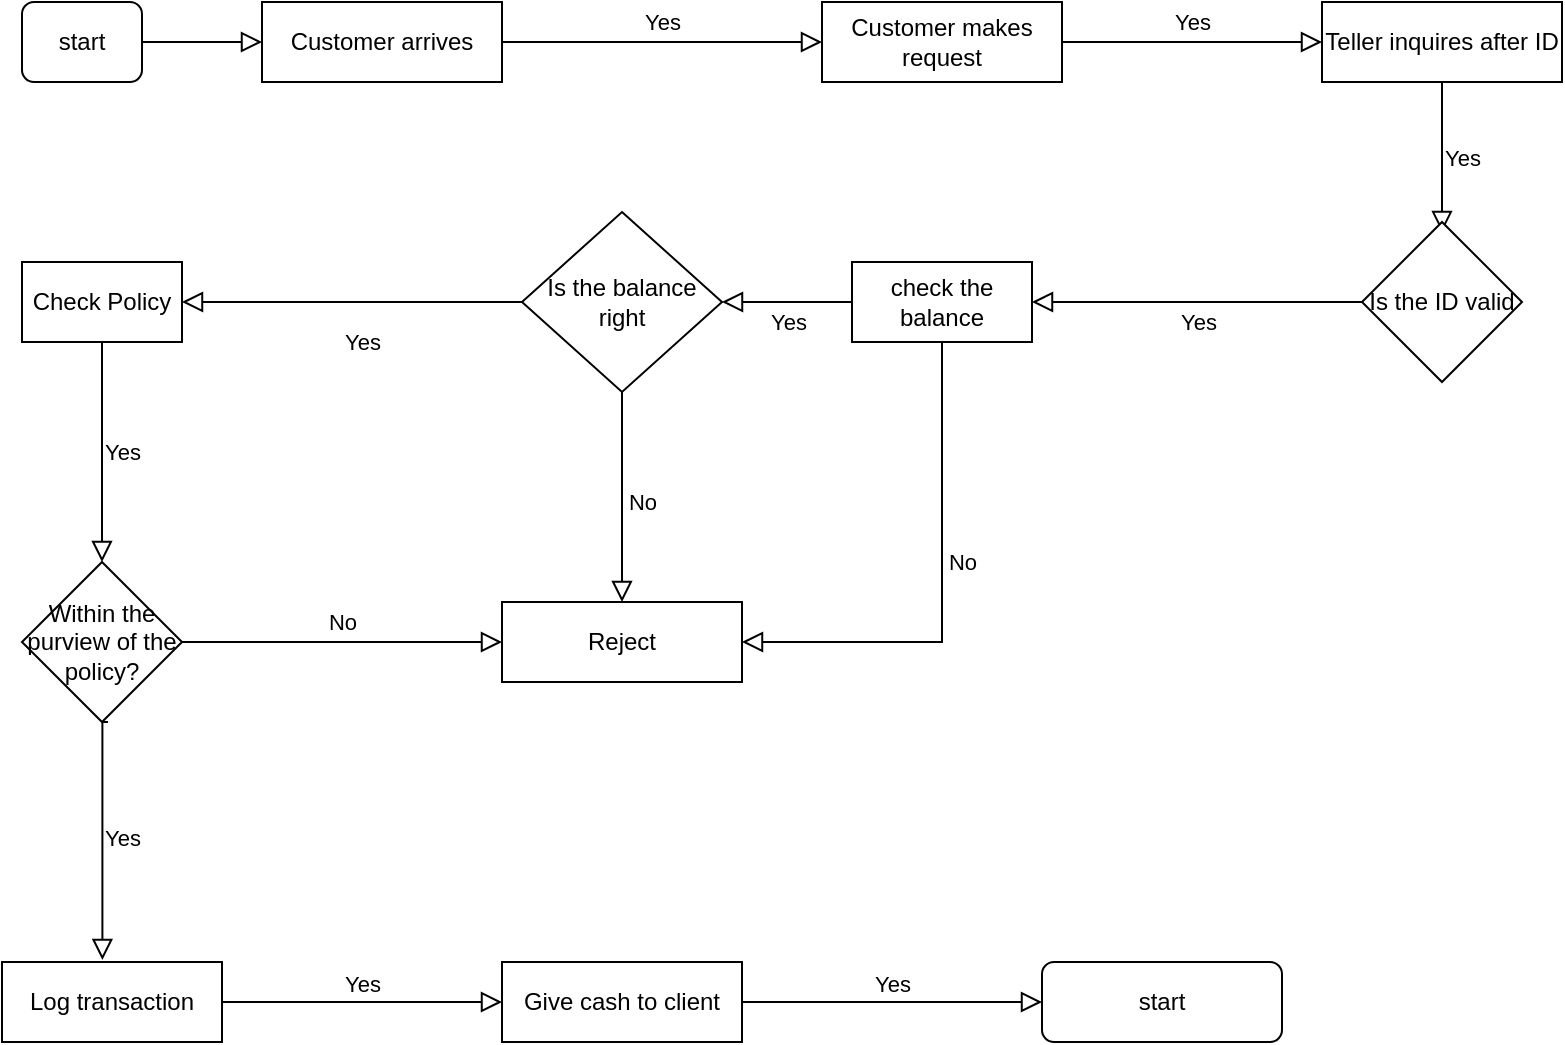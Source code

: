 <mxfile version="14.4.6" type="device"><diagram id="C5RBs43oDa-KdzZeNtuy" name="Page-1"><mxGraphModel dx="1038" dy="548" grid="1" gridSize="10" guides="1" tooltips="1" connect="1" arrows="1" fold="1" page="1" pageScale="1" pageWidth="827" pageHeight="1169" math="0" shadow="0"><root><mxCell id="WIyWlLk6GJQsqaUBKTNV-0"/><mxCell id="WIyWlLk6GJQsqaUBKTNV-1" parent="WIyWlLk6GJQsqaUBKTNV-0"/><mxCell id="WIyWlLk6GJQsqaUBKTNV-2" value="" style="rounded=0;html=1;jettySize=auto;orthogonalLoop=1;fontSize=11;endArrow=block;endFill=0;endSize=8;strokeWidth=1;shadow=0;labelBackgroundColor=none;edgeStyle=orthogonalEdgeStyle;entryX=0;entryY=0.5;entryDx=0;entryDy=0;exitX=1;exitY=0.5;exitDx=0;exitDy=0;" parent="WIyWlLk6GJQsqaUBKTNV-1" source="p3_vlEpf6Avq4seUUZpo-0" target="p3_vlEpf6Avq4seUUZpo-2" edge="1"><mxGeometry relative="1" as="geometry"><mxPoint x="130" y="59.5" as="sourcePoint"/><mxPoint x="130" y="59.5" as="targetPoint"/><Array as="points"/></mxGeometry></mxCell><mxCell id="WIyWlLk6GJQsqaUBKTNV-9" value="Yes" style="edgeStyle=orthogonalEdgeStyle;rounded=0;html=1;jettySize=auto;orthogonalLoop=1;fontSize=11;endArrow=block;endFill=0;endSize=8;strokeWidth=1;shadow=0;labelBackgroundColor=none;entryX=0;entryY=0.5;entryDx=0;entryDy=0;exitX=1;exitY=0.5;exitDx=0;exitDy=0;" parent="WIyWlLk6GJQsqaUBKTNV-1" source="p3_vlEpf6Avq4seUUZpo-2" target="p3_vlEpf6Avq4seUUZpo-4" edge="1"><mxGeometry y="10" relative="1" as="geometry"><mxPoint as="offset"/><mxPoint x="270" y="330" as="sourcePoint"/><mxPoint x="320" y="330" as="targetPoint"/><Array as="points"><mxPoint x="300" y="60"/><mxPoint x="300" y="60"/></Array></mxGeometry></mxCell><mxCell id="p3_vlEpf6Avq4seUUZpo-0" value="start" style="rounded=1;whiteSpace=wrap;html=1;" vertex="1" parent="WIyWlLk6GJQsqaUBKTNV-1"><mxGeometry x="40" y="40" width="60" height="40" as="geometry"/></mxCell><mxCell id="p3_vlEpf6Avq4seUUZpo-2" value="Customer arrives" style="rounded=0;whiteSpace=wrap;html=1;" vertex="1" parent="WIyWlLk6GJQsqaUBKTNV-1"><mxGeometry x="160" y="40" width="120" height="40" as="geometry"/></mxCell><mxCell id="p3_vlEpf6Avq4seUUZpo-3" value="Teller inquires after ID" style="rounded=0;whiteSpace=wrap;html=1;" vertex="1" parent="WIyWlLk6GJQsqaUBKTNV-1"><mxGeometry x="690" y="40" width="120" height="40" as="geometry"/></mxCell><mxCell id="p3_vlEpf6Avq4seUUZpo-4" value="Customer makes request" style="rounded=0;whiteSpace=wrap;html=1;" vertex="1" parent="WIyWlLk6GJQsqaUBKTNV-1"><mxGeometry x="440" y="40" width="120" height="40" as="geometry"/></mxCell><mxCell id="p3_vlEpf6Avq4seUUZpo-6" value="Yes" style="edgeStyle=orthogonalEdgeStyle;rounded=0;html=1;jettySize=auto;orthogonalLoop=1;fontSize=11;endArrow=block;endFill=0;endSize=8;strokeWidth=1;shadow=0;labelBackgroundColor=none;exitX=1;exitY=0.5;exitDx=0;exitDy=0;entryX=0;entryY=0.5;entryDx=0;entryDy=0;" edge="1" parent="WIyWlLk6GJQsqaUBKTNV-1" source="p3_vlEpf6Avq4seUUZpo-4" target="p3_vlEpf6Avq4seUUZpo-3"><mxGeometry y="10" relative="1" as="geometry"><mxPoint as="offset"/><mxPoint x="290" y="70" as="sourcePoint"/><mxPoint x="360" y="70" as="targetPoint"/><Array as="points"><mxPoint x="560" y="60"/><mxPoint x="560" y="60"/></Array></mxGeometry></mxCell><mxCell id="p3_vlEpf6Avq4seUUZpo-7" value="Yes" style="edgeStyle=orthogonalEdgeStyle;rounded=0;html=1;jettySize=auto;orthogonalLoop=1;fontSize=11;endArrow=block;endFill=0;endSize=8;strokeWidth=1;shadow=0;labelBackgroundColor=none;exitX=0.5;exitY=1;exitDx=0;exitDy=0;entryX=0.5;entryY=0.063;entryDx=0;entryDy=0;entryPerimeter=0;" edge="1" parent="WIyWlLk6GJQsqaUBKTNV-1" source="p3_vlEpf6Avq4seUUZpo-3" target="p3_vlEpf6Avq4seUUZpo-8"><mxGeometry y="10" relative="1" as="geometry"><mxPoint as="offset"/><mxPoint x="531" y="107" as="sourcePoint"/><mxPoint x="620" y="150" as="targetPoint"/><Array as="points"/></mxGeometry></mxCell><mxCell id="p3_vlEpf6Avq4seUUZpo-8" value="Is the ID valid" style="rhombus;whiteSpace=wrap;html=1;" vertex="1" parent="WIyWlLk6GJQsqaUBKTNV-1"><mxGeometry x="710" y="150" width="80" height="80" as="geometry"/></mxCell><mxCell id="p3_vlEpf6Avq4seUUZpo-9" value="Yes" style="edgeStyle=orthogonalEdgeStyle;rounded=0;html=1;jettySize=auto;orthogonalLoop=1;fontSize=11;endArrow=block;endFill=0;endSize=8;strokeWidth=1;shadow=0;labelBackgroundColor=none;exitX=0;exitY=0.5;exitDx=0;exitDy=0;entryX=1;entryY=0.5;entryDx=0;entryDy=0;" edge="1" parent="WIyWlLk6GJQsqaUBKTNV-1" source="p3_vlEpf6Avq4seUUZpo-8" target="p3_vlEpf6Avq4seUUZpo-10"><mxGeometry y="10" relative="1" as="geometry"><mxPoint as="offset"/><mxPoint x="572" y="99" as="sourcePoint"/><mxPoint x="480" y="190" as="targetPoint"/><Array as="points"><mxPoint x="710" y="190"/></Array></mxGeometry></mxCell><mxCell id="p3_vlEpf6Avq4seUUZpo-10" value="check the balance" style="rounded=0;whiteSpace=wrap;html=1;" vertex="1" parent="WIyWlLk6GJQsqaUBKTNV-1"><mxGeometry x="455" y="170" width="90" height="40" as="geometry"/></mxCell><mxCell id="p3_vlEpf6Avq4seUUZpo-11" value="Is the balance right" style="rhombus;whiteSpace=wrap;html=1;" vertex="1" parent="WIyWlLk6GJQsqaUBKTNV-1"><mxGeometry x="290" y="145" width="100" height="90" as="geometry"/></mxCell><mxCell id="p3_vlEpf6Avq4seUUZpo-12" value="Yes" style="edgeStyle=orthogonalEdgeStyle;rounded=0;html=1;jettySize=auto;orthogonalLoop=1;fontSize=11;endArrow=block;endFill=0;endSize=8;strokeWidth=1;shadow=0;labelBackgroundColor=none;exitX=0;exitY=0.5;exitDx=0;exitDy=0;entryX=1;entryY=0.5;entryDx=0;entryDy=0;" edge="1" parent="WIyWlLk6GJQsqaUBKTNV-1" source="p3_vlEpf6Avq4seUUZpo-10" target="p3_vlEpf6Avq4seUUZpo-11"><mxGeometry y="10" relative="1" as="geometry"><mxPoint as="offset"/><mxPoint x="430" y="190" as="sourcePoint"/><mxPoint x="370" y="190" as="targetPoint"/><Array as="points"/></mxGeometry></mxCell><mxCell id="p3_vlEpf6Avq4seUUZpo-13" value="Check Policy" style="rounded=0;whiteSpace=wrap;html=1;" vertex="1" parent="WIyWlLk6GJQsqaUBKTNV-1"><mxGeometry x="40" y="170" width="80" height="40" as="geometry"/></mxCell><mxCell id="p3_vlEpf6Avq4seUUZpo-16" value="Yes" style="edgeStyle=orthogonalEdgeStyle;rounded=0;html=1;jettySize=auto;orthogonalLoop=1;fontSize=11;endArrow=block;endFill=0;endSize=8;strokeWidth=1;shadow=0;labelBackgroundColor=none;exitX=0;exitY=0.5;exitDx=0;exitDy=0;entryX=1;entryY=0.5;entryDx=0;entryDy=0;" edge="1" parent="WIyWlLk6GJQsqaUBKTNV-1" source="p3_vlEpf6Avq4seUUZpo-11" target="p3_vlEpf6Avq4seUUZpo-13"><mxGeometry x="-0.059" y="20" relative="1" as="geometry"><mxPoint as="offset"/><mxPoint x="223" y="190" as="sourcePoint"/><mxPoint x="163" y="190" as="targetPoint"/><Array as="points"/></mxGeometry></mxCell><mxCell id="p3_vlEpf6Avq4seUUZpo-17" style="edgeStyle=orthogonalEdgeStyle;rounded=0;orthogonalLoop=1;jettySize=auto;html=1;exitX=0.5;exitY=1;exitDx=0;exitDy=0;" edge="1" parent="WIyWlLk6GJQsqaUBKTNV-1" source="p3_vlEpf6Avq4seUUZpo-13" target="p3_vlEpf6Avq4seUUZpo-13"><mxGeometry relative="1" as="geometry"/></mxCell><mxCell id="p3_vlEpf6Avq4seUUZpo-18" value="Within the purview of the policy?" style="rhombus;whiteSpace=wrap;html=1;" vertex="1" parent="WIyWlLk6GJQsqaUBKTNV-1"><mxGeometry x="40" y="320" width="80" height="80" as="geometry"/></mxCell><mxCell id="p3_vlEpf6Avq4seUUZpo-19" value="Reject" style="rounded=0;whiteSpace=wrap;html=1;" vertex="1" parent="WIyWlLk6GJQsqaUBKTNV-1"><mxGeometry x="280" y="340" width="120" height="40" as="geometry"/></mxCell><mxCell id="p3_vlEpf6Avq4seUUZpo-20" value="Log transaction" style="rounded=0;whiteSpace=wrap;html=1;" vertex="1" parent="WIyWlLk6GJQsqaUBKTNV-1"><mxGeometry x="30" y="520" width="110" height="40" as="geometry"/></mxCell><mxCell id="p3_vlEpf6Avq4seUUZpo-21" value="Give cash to client" style="rounded=0;whiteSpace=wrap;html=1;" vertex="1" parent="WIyWlLk6GJQsqaUBKTNV-1"><mxGeometry x="280" y="520" width="120" height="40" as="geometry"/></mxCell><mxCell id="p3_vlEpf6Avq4seUUZpo-22" value="start" style="rounded=1;whiteSpace=wrap;html=1;" vertex="1" parent="WIyWlLk6GJQsqaUBKTNV-1"><mxGeometry x="550" y="520" width="120" height="40" as="geometry"/></mxCell><mxCell id="p3_vlEpf6Avq4seUUZpo-24" value="Yes" style="edgeStyle=orthogonalEdgeStyle;rounded=0;html=1;jettySize=auto;orthogonalLoop=1;fontSize=11;endArrow=block;endFill=0;endSize=8;strokeWidth=1;shadow=0;labelBackgroundColor=none;exitX=1;exitY=0.5;exitDx=0;exitDy=0;" edge="1" parent="WIyWlLk6GJQsqaUBKTNV-1" source="p3_vlEpf6Avq4seUUZpo-20"><mxGeometry y="10" relative="1" as="geometry"><mxPoint as="offset"/><mxPoint x="180" y="539.5" as="sourcePoint"/><mxPoint x="280" y="540" as="targetPoint"/><Array as="points"/></mxGeometry></mxCell><mxCell id="p3_vlEpf6Avq4seUUZpo-25" value="Yes" style="edgeStyle=orthogonalEdgeStyle;rounded=0;html=1;jettySize=auto;orthogonalLoop=1;fontSize=11;endArrow=block;endFill=0;endSize=8;strokeWidth=1;shadow=0;labelBackgroundColor=none;exitX=1;exitY=0.5;exitDx=0;exitDy=0;" edge="1" parent="WIyWlLk6GJQsqaUBKTNV-1" source="p3_vlEpf6Avq4seUUZpo-21"><mxGeometry y="10" relative="1" as="geometry"><mxPoint as="offset"/><mxPoint x="460" y="539.5" as="sourcePoint"/><mxPoint x="550" y="540" as="targetPoint"/><Array as="points"/></mxGeometry></mxCell><mxCell id="p3_vlEpf6Avq4seUUZpo-26" value="Yes" style="edgeStyle=orthogonalEdgeStyle;rounded=0;html=1;jettySize=auto;orthogonalLoop=1;fontSize=11;endArrow=block;endFill=0;endSize=8;strokeWidth=1;shadow=0;labelBackgroundColor=none;exitX=0.5;exitY=1;exitDx=0;exitDy=0;" edge="1" parent="WIyWlLk6GJQsqaUBKTNV-1" source="p3_vlEpf6Avq4seUUZpo-13"><mxGeometry y="10" relative="1" as="geometry"><mxPoint as="offset"/><mxPoint x="300" y="200" as="sourcePoint"/><mxPoint x="80" y="320" as="targetPoint"/><Array as="points"><mxPoint x="80" y="300"/><mxPoint x="80" y="300"/></Array></mxGeometry></mxCell><mxCell id="p3_vlEpf6Avq4seUUZpo-27" value="Yes" style="edgeStyle=orthogonalEdgeStyle;rounded=0;html=1;jettySize=auto;orthogonalLoop=1;fontSize=11;endArrow=block;endFill=0;endSize=8;strokeWidth=1;shadow=0;labelBackgroundColor=none;exitX=0.5;exitY=1;exitDx=0;exitDy=0;entryX=0.31;entryY=-0.025;entryDx=0;entryDy=0;entryPerimeter=0;" edge="1" parent="WIyWlLk6GJQsqaUBKTNV-1"><mxGeometry y="10" relative="1" as="geometry"><mxPoint as="offset"/><mxPoint x="83" y="400" as="sourcePoint"/><mxPoint x="80.2" y="519" as="targetPoint"/><Array as="points"><mxPoint x="80" y="400"/></Array></mxGeometry></mxCell><mxCell id="p3_vlEpf6Avq4seUUZpo-28" value="No" style="edgeStyle=orthogonalEdgeStyle;rounded=0;html=1;jettySize=auto;orthogonalLoop=1;fontSize=11;endArrow=block;endFill=0;endSize=8;strokeWidth=1;shadow=0;labelBackgroundColor=none;exitX=0.5;exitY=1;exitDx=0;exitDy=0;entryX=0.5;entryY=0;entryDx=0;entryDy=0;" edge="1" parent="WIyWlLk6GJQsqaUBKTNV-1" source="p3_vlEpf6Avq4seUUZpo-11" target="p3_vlEpf6Avq4seUUZpo-19"><mxGeometry x="0.048" y="10" relative="1" as="geometry"><mxPoint as="offset"/><mxPoint x="305" y="359.5" as="sourcePoint"/><mxPoint x="135" y="359.5" as="targetPoint"/><Array as="points"/></mxGeometry></mxCell><mxCell id="p3_vlEpf6Avq4seUUZpo-29" value="No" style="edgeStyle=orthogonalEdgeStyle;rounded=0;html=1;jettySize=auto;orthogonalLoop=1;fontSize=11;endArrow=block;endFill=0;endSize=8;strokeWidth=1;shadow=0;labelBackgroundColor=none;exitX=0.5;exitY=1;exitDx=0;exitDy=0;entryX=1;entryY=0.5;entryDx=0;entryDy=0;" edge="1" parent="WIyWlLk6GJQsqaUBKTNV-1" source="p3_vlEpf6Avq4seUUZpo-10" target="p3_vlEpf6Avq4seUUZpo-19"><mxGeometry x="-0.12" y="10" relative="1" as="geometry"><mxPoint as="offset"/><mxPoint x="350" y="245" as="sourcePoint"/><mxPoint x="500" y="360" as="targetPoint"/><Array as="points"/></mxGeometry></mxCell><mxCell id="p3_vlEpf6Avq4seUUZpo-30" value="No" style="edgeStyle=orthogonalEdgeStyle;rounded=0;html=1;jettySize=auto;orthogonalLoop=1;fontSize=11;endArrow=block;endFill=0;endSize=8;strokeWidth=1;shadow=0;labelBackgroundColor=none;exitX=1;exitY=0.5;exitDx=0;exitDy=0;" edge="1" parent="WIyWlLk6GJQsqaUBKTNV-1" source="p3_vlEpf6Avq4seUUZpo-18"><mxGeometry y="10" relative="1" as="geometry"><mxPoint as="offset"/><mxPoint x="300" y="200" as="sourcePoint"/><mxPoint x="280" y="360" as="targetPoint"/><Array as="points"><mxPoint x="210" y="360"/><mxPoint x="210" y="360"/></Array></mxGeometry></mxCell></root></mxGraphModel></diagram></mxfile>